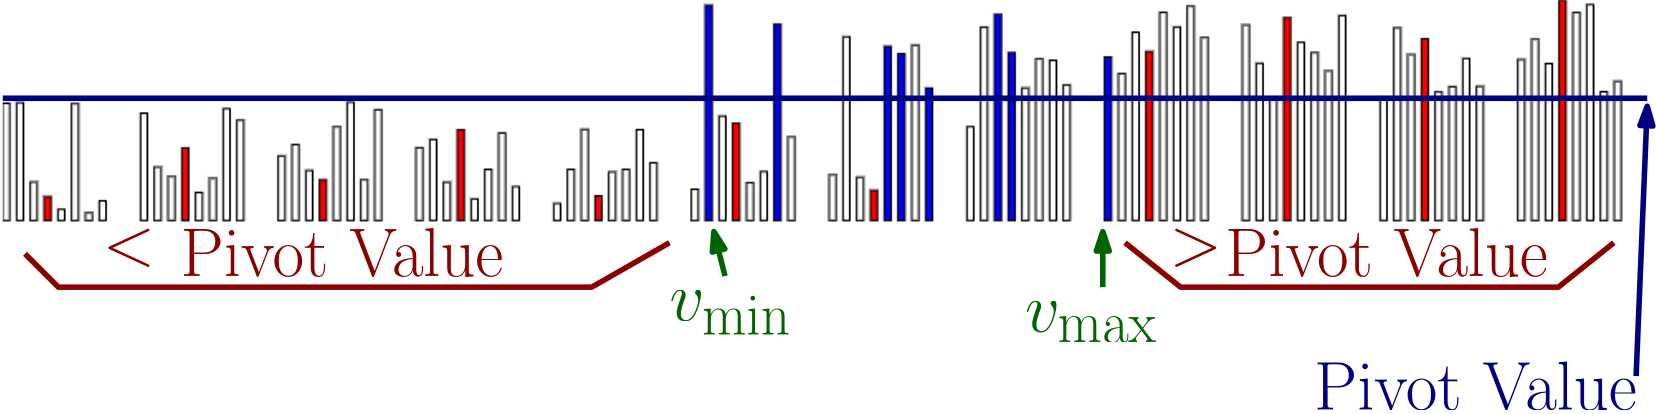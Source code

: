 <?xml version="1.0"?>
<!DOCTYPE ipe SYSTEM "ipe.dtd">
<ipe version="70212" creator="Ipe 7.2.12">
<info created="D:20190929231411" modified="D:20190929232647"/>
<bitmap id="1" width="1000" height="250" BitsPerComponent="8" ColorSpace="DeviceRGB" Filter="FlateDecode" length="4308" encoding="base64">
eNrt3V+IZmUdwPE33a1Y2XHD6iLbSqQIRjAhkpKghFZTTL2YkPIiqS406KqbMGwh6aarIL2o
sAsLaS+sRFOCCqKCCExwIArpD9lFBXXjUm3U9ut997w9Z87M7Pu+599zzvl8OBc6zDxzznl/
7/N+nXXfOX8eAAAmZ/vkyTsuv3x5nDlzxj0BAIAMu313Njs/P3a2tnQ7QG4erXBPAHT7Rbt9
d3f3zjL3EKBVp0+fPn787uVx6tSOewJtuKXMDzMZQbdvb28/XpjFFwLQcrfPZqeLrfqMboe2
omh7+6nCzs6Obmcc3b78V90OoNthNN0enbP4Z92ObgdAt0MH/lyh29Ht7iGAbocMnzivSUSH
63bG2u0x7W9ILKddtwPodnochhtvvHN5GIbD71VY/HPkjW7fwAsV5irbbg+/n0unXbcD6Hb6
HobH54dh0O3tirtxdUL1Zd7t1WnX7QC6HcOg23O4wFtvuGF57Jw61Ua3qz7dDoBUwzDo9roX
OJs9OT/ORMXpdt2u2wGkGoZBt+fa7RdGQbfrdt0OINUwDLpdt6s+3Q5A9ql2/fU3pYe/qafb
dXsdD1fodnQ7gFRrxMmT27PZM4tja8s7bHTkjxW6valuj5J5rqzLbo9Tujexyn9N6HZ0O4Bu
X7nbL7xQ6PbuXp23t1+XSF+ddXv9bo/be20hLZluun3dPwUYfbd/pMwmo9sBdLtuH1a37xuQ
ur2pbt+3ZHR7L90e3+JrBW+br9sBdLtu1+26Xbdn2+1+3ZVuB9Dtul23j0PcjZeV6Xbdrtt1
O4Bu1+26PcNuj3vyn8Iq+aHbdbtu1+0Aur2zVPtBmW6feLevlR+6Xbfrdt0OoNu7TLX3Fib1
iqPbs+r2WOfGRN3Y1u31uv1shW7X7QC6PYdun+Yrjm7PrdvD9+caiG3dXq/b45OPHT26PIa7
M8QD+L7ESr8aTLcD6Hbdrtt1+8W6vbHY1u21u317a+t8ce2D7vbwvblVf6WvbgfQ7bpdt+v2
sXR7XMK1Zbo9525faxh0O4Bu1+1VP6rQ7bp9KN0eF/Jcoc4TR7frdgB0e8fNEEt9vmyV2/7u
RJ2+0u26vftub+qJo9t1OwC6veNu39ravvTSTy+OOtWn23W7btftuh0A3d5qtxf38Lxu1+26
XbfrdgB0u27X7V0Ow2NldUpGt+t23Q6AbtftrXZ7fPLOzj3pMZ1uj5K5a2trcdQsmdF3+11l
KxWybtftAOj2PLo9LjD5FS7H2ki1brp9foGPFMfYXp0P7/amSmb03R4fX/7BxKqF3F+3P1ih
23U7gG6feLfPL/BsHOkFDrPb1/gDhX79q0K3d9Pta/9ku79uj+u7P1F6BHW7bgfQ7dPt9r0X
qNvbnqtLLjmyPOoEpG4fcbcf+Ag21O2x1PNluh0A3a7bc+v2WOq6xPICz1bkMFe6Xbe31O3x
3a8ptHSBnyurM1e6HUC36/Zpdnt4dm7PC/2xREsv9Lpdt+fT7R1c4GcKNedKtwPodt0+2W7v
64Vet1fP6qdlun1M3b7WBZ6r0O0Aul2363bdnk+3x3d/Z2HVR1C3j7Hb45OPJlqadgB0u27X
7bq9m9uu20fc7R1MOwC6Xbfrdt2u23W7bgfQ7bpdt+t23a7bdbtuB9Dtul236/YJdnusdF+Z
btftAOh23a7bdXuG3R4eKnQ8DLpdtwPodt2u2wfX7XFKr090XDIT7/a+hkG363YA3a7bdfsQ
uz38Ya77ktHtul23A6DbdbtuX73b+yoZ3a7bdTsAul2363bdrtt1u24H0O26Xbfrdt2u23V7
/UfwmxVehQF0u27X7bpdt+v23Lo91vlgouOtD0C363bd3khA/rpCt+t23T6+bu9x6wPQ7bpd
tzcSkPHxNyfqDINu1+1ddvtvKy56gU9U6HYAdPuwuj2W+llZ5t3+7YrGs1a36/bMuz3WeVNi
xWG4LVFn2nU7gG7X7X11eyx14sQ7Fkf3JbNut8dStyfayFrdrtvz7/Yep123A+h23d5jt6/1
f6T03u2NNYNu1+26fSzd/lKFbgfQ7bpdt+t23d5Nt19Xlsm059nt8fHLEpn81R4A3a7bdbtu
1+1T6PZY6tlCPtOebbe3Pe0Aul2363bdrtt1+0HdnuG063YA3a7bdbtun0K3f7diiN0eS325
TLfrdgDdrtt1u24fU7fHx9+fKJ3VoLo9lvp4oe5Z6XbdDqDbdbtu1+35dfuBZzW0bm/srHT7
QLr9XNnyrB4p80JPI81wb5l7gm7X7bpdt+t23a7bV3Q0sees7im0tIveVNblixd9dXvM1cOF
luYKdLtu1+26Xbfr9lF2e79/3/mZQs1HkAF1e9tzBbpdt+t23a7bdbtu72YXRbeDbtftul23
63bdrtt1e85Ze0eZbn+hQnOi23W7btftul2363bdnkPWfqswvh9Hb/ZbMK5OePckdLtu1+26
Xbfrdt0+qW7/d8VAs3YK3e5dT9Htul2363bdrtt1+2S7Pb7vJYlMClm363Z0u27X7bpdt+t2
3a7b8y9k3a7b6bfbY0SfKtPtul2363bdrtt1u27X7bqdDLs9RvSWQkvPQd2u23W7btftul23
63bdDvW7ve3noG7X7bpdt+t23a7bR9ztN5cN9L13dDu6Xbfrdt2u23W7btft4+72+PjTheG+
Z6ZuR7frdt2u23W7btftun303T6C97rX7Qy329921VXp0UZf6Xbdrtt1u27X7bpdt+t2qNnt
sbf/YjZbHOnertt1u27X7bpdt+t23T7cbo+h+kCizlzpdvLp9n33dt2eVbfHUjeU6Xbdrtt1
u27X7br9orvod+ZqzpVu78UPKxr/Fv+s0O26vZFujwv8cWHFl1Tdrtt1u27X7bp94t3eyFzl
2e1xSm+84orlsdzbx/Tj6Pck2rjtMQwvT3T8HNTt4+72dV9Sdbtu1+26Xbfrdt0+4m6Pvf13
8yPd2zfwYkXOj+BonoO6Xbfrdt2u23W7btftun063V7d2zdb6spERheo23W7btftul2363bd
rtt1u27P/wJ1u27X7bpdt+t23a7bdbtu1+26Xbfv11cfK9Ptul2363bdrtt1u27X7Uu/qtDt
ur2vbg9fKWR+23W7btftul2363bdrtu7D8i3JFY9K92u27vqK92u23W7btftul2363bdvvlZ
6Xbdrtt1u27X7bpdt+t23d5Ht/+pQrfrdt2u23W7btftul2363bdnlu3xyS8NtHxLqrbdbtu
1+26Xbfrdt2u23W7bu841fLs9l9W6Hbdrtt1u27X7bpdt+v26XR7LHXliRPpodvz7PZY562J
umel23W7btftul2363bdrtuH1u0x7S/OZouj4+egbu/trHS7btftul2363bdrtt1+wC7fd9p
1+26Xbfrdt2u23W7btftul2363bdrtt1u27X7bpdt+t23a7bdftYu/3nFbpdt+t23a7bdbtu
1+26Xbfr9ty6PZZ6eyKTXVS363bdrtt1u27X7bpdt+t23V5n2nW7btftul2363bdrtt1u27X
7bpdt+t23a7bdbtu1+26Xbfrdt2u23X74Lr9rxW6Xbfrdt2u23W7btftul236/bcuj0+/qpE
S++epNt1u27X7bpdt+t23a7bdbtuz2Tadbtu1+26Xbfrdt0+4m7/QtlFz0q363bdrtt1u27X
7bpdt+t23d59t8fHP1VY5ax0u25fpdvPVeTQ7WcrGj+rv1Todt2u23W7btftul2391LIo+/2
+OSvlun2Dbo9vsXRRJepdvhZHUu09JL66kTHe7tu1+26Xbfrdt2u23X7pLo9vuSjhTqxPfFu
7+Dp3OMfvjxYlsne3mO3x1I7Zbpdt+t23a7bdbtu1+19Tbtu1+3pUvcX8tnb++32WOpMoU7W
6nbdrtt1u27X7bpdt+t23d5gt2e4t/fe7fsu1UG3xzp3lel23a7bdbtu1+3T6fa4UR8u0+26
Xbfr9my7PTxWWOW2P1mh23W7btftul23D7fbw9cLq0z7Iff8vjLdrtt1u27vvWRuTaxygbpd
t+t23a7bdXvO3b7WtB++yTxUGO6033377elRZ6k7ywbw7pS6XbePrtvX/V8Edbtu1+26Xbdn
3u1fKmvjtk+k28cx7Y/OZouj/rQ/Xshnb3+iQrfrdt2u23W7btftun0o3R4f/0Shpduu2017
Pnv7bYmL7u26fYLdHktdlVjlAnW7btftul23K5nOur3t267bTftA93bdPs1uD7+ZW/ECdbtu
1+26XbcrGd2u2037aLo9PvmTZbo9525f6wJ1u27X7bpdtysZ3a7bTfuYuj2+5IuFjv9uuG7X
7bpdt9vbdbtu1+263bTr9o739il3eyz1ysQqqabb99z2b1Todt2u23W7ktHt4+v2lypMu27X
7d1P+9/nVkw13V59BD90/PjySEtGt+t23a7blYxuH023x1KXJUy7btft+Uy7bq9fMrpdt+t2
3a5kdPuYut2063bdrtt1u27X7bpdtyuZrLo91vnsAw+kh2437bp9ZN0en/yKI0fSQ7frdt2u
23W7blcyQ+z2xd63OOqUjG437cPd258vG1+3x7T/YzZbHIOedt2u23W7vV23K5mJd3sjP4HU
7aZ90Hv7NYVM9vbGu30c067bdbtut7frdiWj29vr9vjkE2Wm3bTb23W7btftul2363Ylo9sz
7Pb4kr8VTLtpt7evOO0PlZl23a7bdbu9XbcrGd3eQbebdtNub99g2u8rmHbdrtt1u71dtysZ
3a7bTbu93d6u23W7btft9nZ7u5LR7abdtNvbTbtu1+26Xbfb2+3tur29aX9XmW437fZ2e7tu
1+26Xbfb2+3tSibDbo8v+UmhziNo2k27vd2063bdrtt1u73d3q7bs5r2mxOm3bTb2027btft
ul2329vt7bo922l/es60m3Z7u2nX7bpdt+t2e7u9Xcnk3O2m3bTb2027btftul2329vt7UpG
t5t23W7adbtu1+263d5ub1cyw+r23bnqWe0Wqme1UJ323flRnfa1l1rzrDab9sbOamtrt7j2
li7woKU2nvZmzmo+7YujOu2NzdV+S228t5t2056k2oXHcE+3tz3tRV/976j21YCmfZ61/x+H
jS/wkKW6mfaDhuGgs8pz2je47fZ2e7uSGda0L77L0p6zSu37+SE9q7j25bFn2tdeas2z2mza
Gzur5MLjaOMCD1qq5iNe96zKF97GBR601GZ7u2k37cuzSq9jT7e3Pe3llQY87XsuZOMLPGSp
bqb9oGE46KzynPYNbru93d6uZIY17QAAAAAAAAAAAAAAAAAAAAAAAAAAAAAAAAAAAAAAAAAA
AAAAAAAAAAAAAAAAAAAAAAAAAAAAAAAAAAAAAAAAAAAAAAAAAAAAAAAAAAAAAAAAAAAAAAAA
AAAAAAAAAAAAAAAAAAAAAAAAAAAAAAAAAAAAAAAAAAAAAAAAAAAAAAAAAAAAAAAAAAAAAAAA
AAAAAAAAAAAAAAAAAAAAAAAAAAAAAAAAAAAAAAAAAAAAAAAAAAAAAAAAAAAAAAAAAAAAAAAA
AAAAAAAAAAAAAAAAAAAAAAAAAAAAAAAAAAAAAAAAAAAAAAAAAAAAAAAAAAAAAAAAAAAAAAAA
AAAAAAAAAAAAAAAAAAAAAAAAAAAAAAAAAAAAAAAAAAAAAAAAAAAAAAAAAAAAAAAAAAAAAAAA
AAAAAAAAAAAAAAAAAAAAAAAAAAAAAAAAAAAAAAAAAAAAAAAj9l+ItLno
</bitmap>
<ipestyle name="basic">
<symbol name="arrow/arc(spx)">
<path stroke="sym-stroke" fill="sym-stroke" pen="sym-pen">
0 0 m
-1 0.333 l
-1 -0.333 l
h
</path>
</symbol>
<symbol name="arrow/farc(spx)">
<path stroke="sym-stroke" fill="white" pen="sym-pen">
0 0 m
-1 0.333 l
-1 -0.333 l
h
</path>
</symbol>
<symbol name="arrow/ptarc(spx)">
<path stroke="sym-stroke" fill="sym-stroke" pen="sym-pen">
0 0 m
-1 0.333 l
-0.8 0 l
-1 -0.333 l
h
</path>
</symbol>
<symbol name="arrow/fptarc(spx)">
<path stroke="sym-stroke" fill="white" pen="sym-pen">
0 0 m
-1 0.333 l
-0.8 0 l
-1 -0.333 l
h
</path>
</symbol>
<symbol name="mark/circle(sx)" transformations="translations">
<path fill="sym-stroke">
0.6 0 0 0.6 0 0 e
0.4 0 0 0.4 0 0 e
</path>
</symbol>
<symbol name="mark/disk(sx)" transformations="translations">
<path fill="sym-stroke">
0.6 0 0 0.6 0 0 e
</path>
</symbol>
<symbol name="mark/fdisk(sfx)" transformations="translations">
<group>
<path fill="sym-fill">
0.5 0 0 0.5 0 0 e
</path>
<path fill="sym-stroke" fillrule="eofill">
0.6 0 0 0.6 0 0 e
0.4 0 0 0.4 0 0 e
</path>
</group>
</symbol>
<symbol name="mark/box(sx)" transformations="translations">
<path fill="sym-stroke" fillrule="eofill">
-0.6 -0.6 m
0.6 -0.6 l
0.6 0.6 l
-0.6 0.6 l
h
-0.4 -0.4 m
0.4 -0.4 l
0.4 0.4 l
-0.4 0.4 l
h
</path>
</symbol>
<symbol name="mark/square(sx)" transformations="translations">
<path fill="sym-stroke">
-0.6 -0.6 m
0.6 -0.6 l
0.6 0.6 l
-0.6 0.6 l
h
</path>
</symbol>
<symbol name="mark/fsquare(sfx)" transformations="translations">
<group>
<path fill="sym-fill">
-0.5 -0.5 m
0.5 -0.5 l
0.5 0.5 l
-0.5 0.5 l
h
</path>
<path fill="sym-stroke" fillrule="eofill">
-0.6 -0.6 m
0.6 -0.6 l
0.6 0.6 l
-0.6 0.6 l
h
-0.4 -0.4 m
0.4 -0.4 l
0.4 0.4 l
-0.4 0.4 l
h
</path>
</group>
</symbol>
<symbol name="mark/cross(sx)" transformations="translations">
<group>
<path fill="sym-stroke">
-0.43 -0.57 m
0.57 0.43 l
0.43 0.57 l
-0.57 -0.43 l
h
</path>
<path fill="sym-stroke">
-0.43 0.57 m
0.57 -0.43 l
0.43 -0.57 l
-0.57 0.43 l
h
</path>
</group>
</symbol>
<symbol name="arrow/fnormal(spx)">
<path stroke="sym-stroke" fill="white" pen="sym-pen">
0 0 m
-1 0.333 l
-1 -0.333 l
h
</path>
</symbol>
<symbol name="arrow/pointed(spx)">
<path stroke="sym-stroke" fill="sym-stroke" pen="sym-pen">
0 0 m
-1 0.333 l
-0.8 0 l
-1 -0.333 l
h
</path>
</symbol>
<symbol name="arrow/fpointed(spx)">
<path stroke="sym-stroke" fill="white" pen="sym-pen">
0 0 m
-1 0.333 l
-0.8 0 l
-1 -0.333 l
h
</path>
</symbol>
<symbol name="arrow/linear(spx)">
<path stroke="sym-stroke" pen="sym-pen">
-1 0.333 m
0 0 l
-1 -0.333 l
</path>
</symbol>
<symbol name="arrow/fdouble(spx)">
<path stroke="sym-stroke" fill="white" pen="sym-pen">
0 0 m
-1 0.333 l
-1 -0.333 l
h
-1 0 m
-2 0.333 l
-2 -0.333 l
h
</path>
</symbol>
<symbol name="arrow/double(spx)">
<path stroke="sym-stroke" fill="sym-stroke" pen="sym-pen">
0 0 m
-1 0.333 l
-1 -0.333 l
h
-1 0 m
-2 0.333 l
-2 -0.333 l
h
</path>
</symbol>
<pen name="heavier" value="0.8"/>
<pen name="fat" value="1.2"/>
<pen name="ultrafat" value="2"/>
<symbolsize name="large" value="5"/>
<symbolsize name="small" value="2"/>
<symbolsize name="tiny" value="1.1"/>
<arrowsize name="large" value="10"/>
<arrowsize name="small" value="5"/>
<arrowsize name="tiny" value="3"/>
<color name="red" value="1 0 0"/>
<color name="green" value="0 1 0"/>
<color name="blue" value="0 0 1"/>
<color name="yellow" value="1 1 0"/>
<color name="orange" value="1 0.647 0"/>
<color name="gold" value="1 0.843 0"/>
<color name="purple" value="0.627 0.125 0.941"/>
<color name="gray" value="0.745"/>
<color name="brown" value="0.647 0.165 0.165"/>
<color name="navy" value="0 0 0.502"/>
<color name="pink" value="1 0.753 0.796"/>
<color name="seagreen" value="0.18 0.545 0.341"/>
<color name="turquoise" value="0.251 0.878 0.816"/>
<color name="violet" value="0.933 0.51 0.933"/>
<color name="darkblue" value="0 0 0.545"/>
<color name="darkcyan" value="0 0.545 0.545"/>
<color name="darkgray" value="0.663"/>
<color name="darkgreen" value="0 0.392 0"/>
<color name="darkmagenta" value="0.545 0 0.545"/>
<color name="darkorange" value="1 0.549 0"/>
<color name="darkred" value="0.545 0 0"/>
<color name="lightblue" value="0.678 0.847 0.902"/>
<color name="lightcyan" value="0.878 1 1"/>
<color name="lightgray" value="0.827"/>
<color name="lightgreen" value="0.565 0.933 0.565"/>
<color name="lightyellow" value="1 1 0.878"/>
<dashstyle name="dashed" value="[4] 0"/>
<dashstyle name="dotted" value="[1 3] 0"/>
<dashstyle name="dash dotted" value="[4 2 1 2] 0"/>
<dashstyle name="dash dot dotted" value="[4 2 1 2 1 2] 0"/>
<textsize name="large" value="\large"/>
<textsize name="Large" value="\Large"/>
<textsize name="LARGE" value="\LARGE"/>
<textsize name="huge" value="\huge"/>
<textsize name="Huge" value="\Huge"/>
<textsize name="small" value="\small"/>
<textsize name="footnote" value="\footnotesize"/>
<textsize name="tiny" value="\tiny"/>
<textstyle name="center" begin="\begin{center}" end="\end{center}"/>
<textstyle name="itemize" begin="\begin{itemize}" end="\end{itemize}"/>
<textstyle name="item" begin="\begin{itemize}\item{}" end="\end{itemize}"/>
<gridsize name="4 pts" value="4"/>
<gridsize name="8 pts (~3 mm)" value="8"/>
<gridsize name="16 pts (~6 mm)" value="16"/>
<gridsize name="32 pts (~12 mm)" value="32"/>
<gridsize name="10 pts (~3.5 mm)" value="10"/>
<gridsize name="20 pts (~7 mm)" value="20"/>
<gridsize name="14 pts (~5 mm)" value="14"/>
<gridsize name="28 pts (~10 mm)" value="28"/>
<gridsize name="56 pts (~20 mm)" value="56"/>
<anglesize name="90 deg" value="90"/>
<anglesize name="60 deg" value="60"/>
<anglesize name="45 deg" value="45"/>
<anglesize name="30 deg" value="30"/>
<anglesize name="22.5 deg" value="22.5"/>
<opacity name="10%" value="0.1"/>
<opacity name="30%" value="0.3"/>
<opacity name="50%" value="0.5"/>
<opacity name="75%" value="0.75"/>
<tiling name="falling" angle="-60" step="4" width="1"/>
<tiling name="rising" angle="30" step="4" width="1"/>
</ipestyle>
<page>
<layer name="alpha"/>
<view layers="alpha" active="alpha"/>
<image layer="alpha" rect="0 346.625 595 495.375" bitmap="1"/>
<path matrix="0.5 0 0 1.51736 298 -228.736" stroke="navy" pen="ultrafat" arrow="normal/normal">
580 388 m
588 452 l
</path>
<text matrix="1 0 0 1 -52 -36" transformations="translations" pos="524 384" stroke="navy" type="label" width="116.29" height="17.213" depth="0" valign="baseline" size="Huge">Pivot Value</text>
<path stroke="navy" pen="ultrafat">
0 460 m
592 460 l
592 460 l
</path>
<path stroke="darkred" pen="ultrafat">
8 404 m
20 392 l
212 392 l
240 408 l
240 408 l
</path>
<path stroke="darkred" pen="ultrafat">
404 408 m
424 392 l
560 392 l
580 408 l
</path>
<text matrix="1 0 0 1 -16 -24" transformations="translations" pos="256 404" stroke="darkgreen" type="label" width="43.899" height="10.669" depth="5.02" valign="baseline" size="Huge" style="math">v_{\min}</text>
<text transformations="translations" pos="36 400" stroke="darkred" type="label" width="18.877" height="13.056" depth="0.66" valign="baseline" size="Huge" style="math">&lt;</text>
<text matrix="1 0 0 1 -20 -8" transformations="translations" pos="84 404" stroke="darkred" type="label" width="116.29" height="17.213" depth="0" valign="baseline" size="Huge">Pivot Value</text>
<text matrix="1 0 0 1 -12 -4" transformations="translations" pos="432 404" stroke="darkred" type="label" width="18.877" height="13.056" depth="0.66" valign="baseline" size="Huge" style="math">&gt; </text>
<text matrix="1 0 0 1 -24 -12" transformations="translations" pos="464 408" stroke="darkred" type="label" width="116.29" height="17.213" depth="0" valign="baseline" size="Huge">Pivot Value</text>
<text matrix="1 0 0 1 -24 -4" transformations="translations" pos="392 380" stroke="darkgreen" type="label" width="47.677" height="10.67" depth="3.72" valign="baseline" size="Huge" style="math">v_{\max}</text>
<path stroke="darkgreen" pen="ultrafat" arrow="normal/normal">
260 396 m
256 412 l
</path>
<path stroke="darkgreen" pen="ultrafat" arrow="normal/normal">
396 392 m
396 412 l
</path>
</page>
</ipe>
